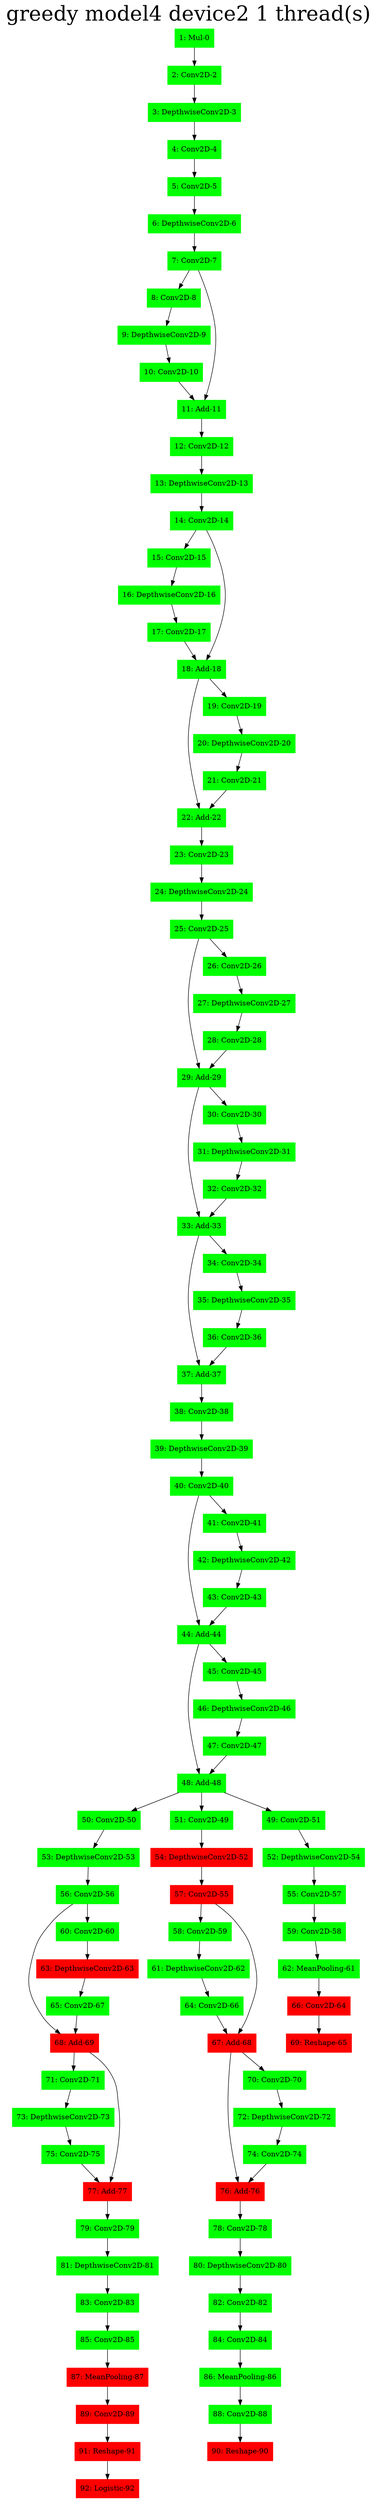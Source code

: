 digraph G {
label     = "greedy model4 device2 1 thread(s)"
    labelloc  =  t // t: Place the graph's title on top.
    fontsize  = 40 // Make title stand out by giving a large font size
    fontcolor = black"1: Mul-0"->"2: Conv2D-2";
"1: Mul-0" [shape=box,style=filled,color=green];
"2: Conv2D-2"->"3: DepthwiseConv2D-3";
"2: Conv2D-2" [shape=box,style=filled,color=green];
"3: DepthwiseConv2D-3"->"4: Conv2D-4";
"3: DepthwiseConv2D-3" [shape=box,style=filled,color=green];
"4: Conv2D-4"->"5: Conv2D-5";
"4: Conv2D-4" [shape=box,style=filled,color=green];
"5: Conv2D-5"->"6: DepthwiseConv2D-6";
"5: Conv2D-5" [shape=box,style=filled,color=green];
"6: DepthwiseConv2D-6"->"7: Conv2D-7";
"6: DepthwiseConv2D-6" [shape=box,style=filled,color=green];
"7: Conv2D-7"->"8: Conv2D-8";
"7: Conv2D-7"->"11: Add-11";
"7: Conv2D-7" [shape=box,style=filled,color=green];
"8: Conv2D-8"->"9: DepthwiseConv2D-9";
"8: Conv2D-8" [shape=box,style=filled,color=green];
"9: DepthwiseConv2D-9"->"10: Conv2D-10";
"9: DepthwiseConv2D-9" [shape=box,style=filled,color=green];
"10: Conv2D-10"->"11: Add-11";
"10: Conv2D-10" [shape=box,style=filled,color=green];
"11: Add-11"->"12: Conv2D-12";
"11: Add-11" [shape=box,style=filled,color=green];
"12: Conv2D-12"->"13: DepthwiseConv2D-13";
"12: Conv2D-12" [shape=box,style=filled,color=green];
"13: DepthwiseConv2D-13"->"14: Conv2D-14";
"13: DepthwiseConv2D-13" [shape=box,style=filled,color=green];
"14: Conv2D-14"->"15: Conv2D-15";
"14: Conv2D-14"->"18: Add-18";
"14: Conv2D-14" [shape=box,style=filled,color=green];
"15: Conv2D-15"->"16: DepthwiseConv2D-16";
"15: Conv2D-15" [shape=box,style=filled,color=green];
"16: DepthwiseConv2D-16"->"17: Conv2D-17";
"16: DepthwiseConv2D-16" [shape=box,style=filled,color=green];
"17: Conv2D-17"->"18: Add-18";
"17: Conv2D-17" [shape=box,style=filled,color=green];
"18: Add-18"->"22: Add-22";
"18: Add-18"->"19: Conv2D-19";
"18: Add-18" [shape=box,style=filled,color=green];
"19: Conv2D-19"->"20: DepthwiseConv2D-20";
"19: Conv2D-19" [shape=box,style=filled,color=green];
"20: DepthwiseConv2D-20"->"21: Conv2D-21";
"20: DepthwiseConv2D-20" [shape=box,style=filled,color=green];
"21: Conv2D-21"->"22: Add-22";
"21: Conv2D-21" [shape=box,style=filled,color=green];
"22: Add-22"->"23: Conv2D-23";
"22: Add-22" [shape=box,style=filled,color=green];
"23: Conv2D-23"->"24: DepthwiseConv2D-24";
"23: Conv2D-23" [shape=box,style=filled,color=green];
"24: DepthwiseConv2D-24"->"25: Conv2D-25";
"24: DepthwiseConv2D-24" [shape=box,style=filled,color=green];
"25: Conv2D-25"->"29: Add-29";
"25: Conv2D-25"->"26: Conv2D-26";
"25: Conv2D-25" [shape=box,style=filled,color=green];
"26: Conv2D-26"->"27: DepthwiseConv2D-27";
"26: Conv2D-26" [shape=box,style=filled,color=green];
"27: DepthwiseConv2D-27"->"28: Conv2D-28";
"27: DepthwiseConv2D-27" [shape=box,style=filled,color=green];
"28: Conv2D-28"->"29: Add-29";
"28: Conv2D-28" [shape=box,style=filled,color=green];
"29: Add-29"->"33: Add-33";
"29: Add-29"->"30: Conv2D-30";
"29: Add-29" [shape=box,style=filled,color=green];
"30: Conv2D-30"->"31: DepthwiseConv2D-31";
"30: Conv2D-30" [shape=box,style=filled,color=green];
"31: DepthwiseConv2D-31"->"32: Conv2D-32";
"31: DepthwiseConv2D-31" [shape=box,style=filled,color=green];
"32: Conv2D-32"->"33: Add-33";
"32: Conv2D-32" [shape=box,style=filled,color=green];
"33: Add-33"->"37: Add-37";
"33: Add-33"->"34: Conv2D-34";
"33: Add-33" [shape=box,style=filled,color=green];
"34: Conv2D-34"->"35: DepthwiseConv2D-35";
"34: Conv2D-34" [shape=box,style=filled,color=green];
"35: DepthwiseConv2D-35"->"36: Conv2D-36";
"35: DepthwiseConv2D-35" [shape=box,style=filled,color=green];
"36: Conv2D-36"->"37: Add-37";
"36: Conv2D-36" [shape=box,style=filled,color=green];
"37: Add-37"->"38: Conv2D-38";
"37: Add-37" [shape=box,style=filled,color=green];
"38: Conv2D-38"->"39: DepthwiseConv2D-39";
"38: Conv2D-38" [shape=box,style=filled,color=green];
"39: DepthwiseConv2D-39"->"40: Conv2D-40";
"39: DepthwiseConv2D-39" [shape=box,style=filled,color=green];
"40: Conv2D-40"->"44: Add-44";
"40: Conv2D-40"->"41: Conv2D-41";
"40: Conv2D-40" [shape=box,style=filled,color=green];
"41: Conv2D-41"->"42: DepthwiseConv2D-42";
"41: Conv2D-41" [shape=box,style=filled,color=green];
"42: DepthwiseConv2D-42"->"43: Conv2D-43";
"42: DepthwiseConv2D-42" [shape=box,style=filled,color=green];
"43: Conv2D-43"->"44: Add-44";
"43: Conv2D-43" [shape=box,style=filled,color=green];
"44: Add-44"->"48: Add-48";
"44: Add-44"->"45: Conv2D-45";
"44: Add-44" [shape=box,style=filled,color=green];
"45: Conv2D-45"->"46: DepthwiseConv2D-46";
"45: Conv2D-45" [shape=box,style=filled,color=green];
"46: DepthwiseConv2D-46"->"47: Conv2D-47";
"46: DepthwiseConv2D-46" [shape=box,style=filled,color=green];
"47: Conv2D-47"->"48: Add-48";
"47: Conv2D-47" [shape=box,style=filled,color=green];
"48: Add-48"->"50: Conv2D-50";
"48: Add-48"->"51: Conv2D-49";
"48: Add-48"->"49: Conv2D-51";
"48: Add-48" [shape=box,style=filled,color=green];
"49: Conv2D-51"->"52: DepthwiseConv2D-54";
"49: Conv2D-51" [shape=box,style=filled,color=green];
"52: DepthwiseConv2D-54"->"55: Conv2D-57";
"52: DepthwiseConv2D-54" [shape=box,style=filled,color=green];
"55: Conv2D-57"->"59: Conv2D-58";
"55: Conv2D-57" [shape=box,style=filled,color=green];
"59: Conv2D-58"->"62: MeanPooling-61";
"59: Conv2D-58" [shape=box,style=filled,color=green];
"62: MeanPooling-61"->"66: Conv2D-64";
"62: MeanPooling-61" [shape=box,style=filled,color=green];
"66: Conv2D-64"->"69: Reshape-65";
"66: Conv2D-64" [shape=box,style=filled,color=red];
"69: Reshape-65" [shape=box,style=filled,color=red];
"50: Conv2D-50"->"53: DepthwiseConv2D-53";
"50: Conv2D-50" [shape=box,style=filled,color=green];
"53: DepthwiseConv2D-53"->"56: Conv2D-56";
"53: DepthwiseConv2D-53" [shape=box,style=filled,color=green];
"56: Conv2D-56"->"68: Add-69";
"56: Conv2D-56"->"60: Conv2D-60";
"56: Conv2D-56" [shape=box,style=filled,color=green];
"60: Conv2D-60"->"63: DepthwiseConv2D-63";
"60: Conv2D-60" [shape=box,style=filled,color=green];
"63: DepthwiseConv2D-63"->"65: Conv2D-67";
"63: DepthwiseConv2D-63" [shape=box,style=filled,color=red];
"65: Conv2D-67"->"68: Add-69";
"65: Conv2D-67" [shape=box,style=filled,color=green];
"68: Add-69"->"71: Conv2D-71";
"68: Add-69"->"77: Add-77";
"68: Add-69" [shape=box,style=filled,color=red];
"71: Conv2D-71"->"73: DepthwiseConv2D-73";
"71: Conv2D-71" [shape=box,style=filled,color=green];
"73: DepthwiseConv2D-73"->"75: Conv2D-75";
"73: DepthwiseConv2D-73" [shape=box,style=filled,color=green];
"75: Conv2D-75"->"77: Add-77";
"75: Conv2D-75" [shape=box,style=filled,color=green];
"77: Add-77"->"79: Conv2D-79";
"77: Add-77" [shape=box,style=filled,color=red];
"79: Conv2D-79"->"81: DepthwiseConv2D-81";
"79: Conv2D-79" [shape=box,style=filled,color=green];
"81: DepthwiseConv2D-81"->"83: Conv2D-83";
"81: DepthwiseConv2D-81" [shape=box,style=filled,color=green];
"83: Conv2D-83"->"85: Conv2D-85";
"83: Conv2D-83" [shape=box,style=filled,color=green];
"85: Conv2D-85"->"87: MeanPooling-87";
"85: Conv2D-85" [shape=box,style=filled,color=green];
"87: MeanPooling-87"->"89: Conv2D-89";
"87: MeanPooling-87" [shape=box,style=filled,color=red];
"89: Conv2D-89"->"91: Reshape-91";
"89: Conv2D-89" [shape=box,style=filled,color=red];
"91: Reshape-91"->"92: Logistic-92";
"91: Reshape-91" [shape=box,style=filled,color=red];
"92: Logistic-92" [shape=box,style=filled,color=red];
"51: Conv2D-49"->"54: DepthwiseConv2D-52";
"51: Conv2D-49" [shape=box,style=filled,color=green];
"54: DepthwiseConv2D-52"->"57: Conv2D-55";
"54: DepthwiseConv2D-52" [shape=box,style=filled,color=red];
"57: Conv2D-55"->"58: Conv2D-59";
"57: Conv2D-55"->"67: Add-68";
"57: Conv2D-55" [shape=box,style=filled,color=red];
"58: Conv2D-59"->"61: DepthwiseConv2D-62";
"58: Conv2D-59" [shape=box,style=filled,color=green];
"61: DepthwiseConv2D-62"->"64: Conv2D-66";
"61: DepthwiseConv2D-62" [shape=box,style=filled,color=green];
"64: Conv2D-66"->"67: Add-68";
"64: Conv2D-66" [shape=box,style=filled,color=green];
"67: Add-68"->"76: Add-76";
"67: Add-68"->"70: Conv2D-70";
"67: Add-68" [shape=box,style=filled,color=red];
"70: Conv2D-70"->"72: DepthwiseConv2D-72";
"70: Conv2D-70" [shape=box,style=filled,color=green];
"72: DepthwiseConv2D-72"->"74: Conv2D-74";
"72: DepthwiseConv2D-72" [shape=box,style=filled,color=green];
"74: Conv2D-74"->"76: Add-76";
"74: Conv2D-74" [shape=box,style=filled,color=green];
"76: Add-76"->"78: Conv2D-78";
"76: Add-76" [shape=box,style=filled,color=red];
"78: Conv2D-78"->"80: DepthwiseConv2D-80";
"78: Conv2D-78" [shape=box,style=filled,color=green];
"80: DepthwiseConv2D-80"->"82: Conv2D-82";
"80: DepthwiseConv2D-80" [shape=box,style=filled,color=green];
"82: Conv2D-82"->"84: Conv2D-84";
"82: Conv2D-82" [shape=box,style=filled,color=green];
"84: Conv2D-84"->"86: MeanPooling-86";
"84: Conv2D-84" [shape=box,style=filled,color=green];
"86: MeanPooling-86"->"88: Conv2D-88";
"86: MeanPooling-86" [shape=box,style=filled,color=green];
"88: Conv2D-88"->"90: Reshape-90";
"88: Conv2D-88" [shape=box,style=filled,color=green];
"90: Reshape-90" [shape=box,style=filled,color=red];
}